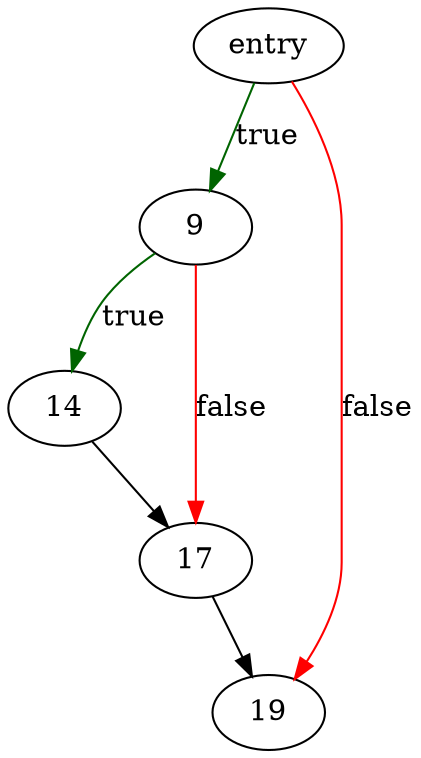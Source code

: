 digraph "minMaxFinalize" {
	// Node definitions.
	1 [label=entry];
	9;
	14;
	17;
	19;

	// Edge definitions.
	1 -> 9 [
		color=darkgreen
		label=true
	];
	1 -> 19 [
		color=red
		label=false
	];
	9 -> 14 [
		color=darkgreen
		label=true
	];
	9 -> 17 [
		color=red
		label=false
	];
	14 -> 17;
	17 -> 19;
}